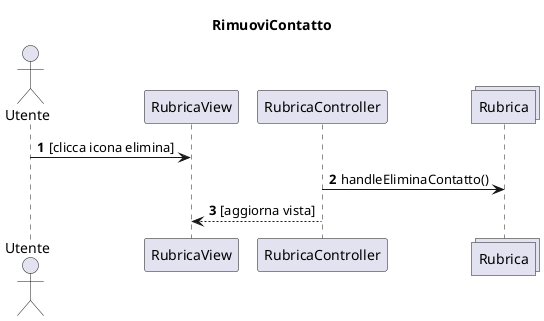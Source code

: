 @startuml Rimozione contatto
title RimuoviContatto
autonumber
actor Utente
participant RubricaView
participant RubricaController
collections Rubrica
Utente -> RubricaView: [clicca icona elimina]
RubricaController -> Rubrica: handleEliminaContatto()
RubricaController -->RubricaView: [aggiorna vista]
@enduml
